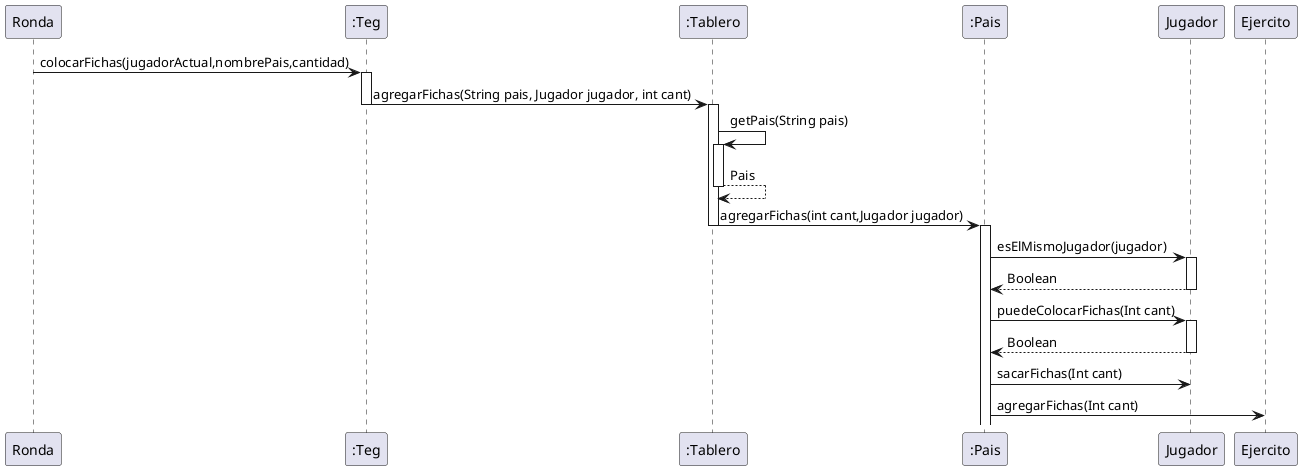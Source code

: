 @startuml
'https://plantuml.com/sequence-diagram


participant Ronda
participant Teg as ":Teg"
participant Tablero as ":Tablero"
participant Pais as  ":Pais"




Ronda -> Teg: colocarFichas(jugadorActual,nombrePais,cantidad)
activate Teg
Teg -> Tablero: agregarFichas(String pais, Jugador jugador, int cant)
deactivate Teg

activate Tablero
Tablero -> Tablero: getPais(String pais)
activate Tablero
Tablero --> Tablero: Pais
deactivate Tablero
Tablero -> Pais: agregarFichas(int cant,Jugador jugador)
deactivate Tablero

activate Pais
Pais -> Jugador: esElMismoJugador(jugador)
activate Jugador
return Boolean
Pais -> Jugador: puedeColocarFichas(Int cant)
activate Jugador
return Boolean
Pais -> Jugador: sacarFichas(Int cant)
Pais -> Ejercito: agregarFichas(Int cant)

@enduml